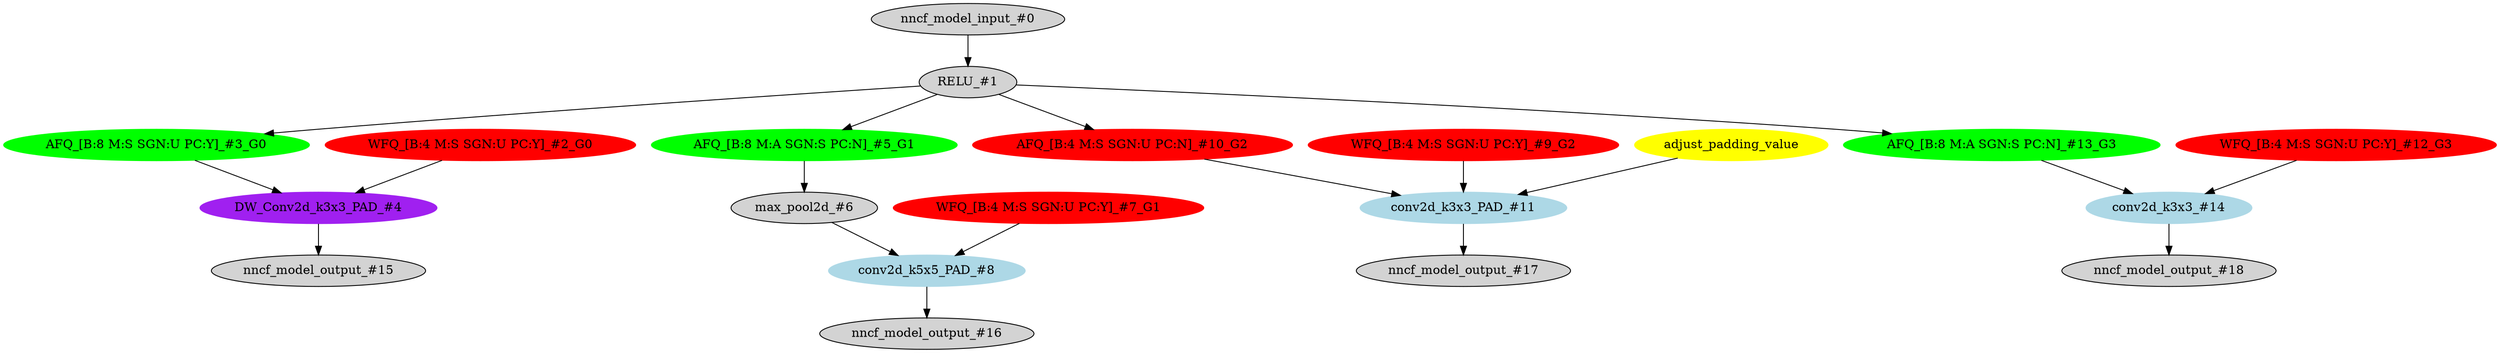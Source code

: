 strict digraph  {
"0 /nncf_model_input" [id=0, label="nncf_model_input_#0", scope="", style=filled, type=nncf_model_input];
"1 MultiBranchesModel/ReLU/RELU" [id=1, label="RELU_#1", scope="MultiBranchesModel/ReLU", style=filled, type=RELU];
"2 MultiBranchesModel/NNCFConv2d[conv_a]/ModuleDict[pre_ops]/UpdateWeight[0]/SymmetricQuantizer[op]/symmetric_quantize" [color=red, id=2, label="WFQ_[B:4 M:S SGN:U PC:Y]_#2_G0", scope="MultiBranchesModel/NNCFConv2d[conv_a]/ModuleDict[pre_ops]/UpdateWeight[0]/SymmetricQuantizer[op]", style=filled, type=symmetric_quantize];
"3 MultiBranchesModel/NNCFConv2d[conv_a]/SymmetricQuantizer/symmetric_quantize" [color=green, id=3, label="AFQ_[B:8 M:S SGN:U PC:Y]_#3_G0", scope="MultiBranchesModel/NNCFConv2d[conv_a]/SymmetricQuantizer", style=filled, type=symmetric_quantize];
"4 MultiBranchesModel/NNCFConv2d[conv_a]/conv2d" [color=purple, id=4, label="DW_Conv2d_k3x3_PAD_#4", scope="MultiBranchesModel/NNCFConv2d[conv_a]", style=filled, type=conv2d];
"5 MultiBranchesModel/MaxPool2d[max_pool_b]/AsymmetricQuantizer/asymmetric_quantize" [color=green, id=5, label="AFQ_[B:8 M:A SGN:S PC:N]_#5_G1", scope="MultiBranchesModel/MaxPool2d[max_pool_b]/AsymmetricQuantizer", style=filled, type=asymmetric_quantize];
"6 MultiBranchesModel/MaxPool2d[max_pool_b]/max_pool2d" [id=6, label="max_pool2d_#6", scope="MultiBranchesModel/MaxPool2d[max_pool_b]", style=filled, type=max_pool2d];
"7 MultiBranchesModel/NNCFConv2d[conv_b]/ModuleDict[pre_ops]/UpdateWeight[0]/SymmetricQuantizer[op]/symmetric_quantize" [color=red, id=7, label="WFQ_[B:4 M:S SGN:U PC:Y]_#7_G1", scope="MultiBranchesModel/NNCFConv2d[conv_b]/ModuleDict[pre_ops]/UpdateWeight[0]/SymmetricQuantizer[op]", style=filled, type=symmetric_quantize];
"8 MultiBranchesModel/NNCFConv2d[conv_b]/conv2d" [color=lightblue, id=8, label="conv2d_k5x5_PAD_#8", scope="MultiBranchesModel/NNCFConv2d[conv_b]", style=filled, type=conv2d];
"9 MultiBranchesModel/NNCFConv2d[conv_c]/ModuleDict[pre_ops]/UpdateWeight[1]/SymmetricQuantizer[op]/symmetric_quantize" [color=red, id=9, label="WFQ_[B:4 M:S SGN:U PC:Y]_#9_G2", scope="MultiBranchesModel/NNCFConv2d[conv_c]/ModuleDict[pre_ops]/UpdateWeight[1]/SymmetricQuantizer[op]", style=filled, type=symmetric_quantize];
"10 MultiBranchesModel/NNCFConv2d[conv_c]/SymmetricQuantizer/symmetric_quantize" [color=red, id=10, label="AFQ_[B:4 M:S SGN:U PC:N]_#10_G2", scope="MultiBranchesModel/NNCFConv2d[conv_c]/SymmetricQuantizer", style=filled, type=symmetric_quantize];
"11 MultiBranchesModel/NNCFConv2d[conv_c]/conv2d" [color=lightblue, id=11, label="conv2d_k3x3_PAD_#11", scope="MultiBranchesModel/NNCFConv2d[conv_c]", style=filled, type=conv2d];
"12 MultiBranchesModel/NNCFConv2d[conv_d]/ModuleDict[pre_ops]/UpdateWeight[0]/SymmetricQuantizer[op]/symmetric_quantize" [color=red, id=12, label="WFQ_[B:4 M:S SGN:U PC:Y]_#12_G3", scope="MultiBranchesModel/NNCFConv2d[conv_d]/ModuleDict[pre_ops]/UpdateWeight[0]/SymmetricQuantizer[op]", style=filled, type=symmetric_quantize];
"13 MultiBranchesModel/NNCFConv2d[conv_d]/AsymmetricQuantizer/asymmetric_quantize" [color=green, id=13, label="AFQ_[B:8 M:A SGN:S PC:N]_#13_G3", scope="MultiBranchesModel/NNCFConv2d[conv_d]/AsymmetricQuantizer", style=filled, type=asymmetric_quantize];
"14 MultiBranchesModel/NNCFConv2d[conv_d]/conv2d" [color=lightblue, id=14, label="conv2d_k3x3_#14", scope="MultiBranchesModel/NNCFConv2d[conv_d]", style=filled, type=conv2d];
"15 /nncf_model_output" [id=15, label="nncf_model_output_#15", scope="", style=filled, type=nncf_model_output];
"16 /nncf_model_output" [id=16, label="nncf_model_output_#16", scope="", style=filled, type=nncf_model_output];
"17 /nncf_model_output" [id=17, label="nncf_model_output_#17", scope="", style=filled, type=nncf_model_output];
"18 /nncf_model_output" [id=18, label="nncf_model_output_#18", scope="", style=filled, type=nncf_model_output];
"11 MultiBranchesModel/NNCFConv2d[conv_c]/conv2d_apad" [color=yellow, label=adjust_padding_value, style=filled, type=""];
"0 /nncf_model_input" -> "1 MultiBranchesModel/ReLU/RELU";
"1 MultiBranchesModel/ReLU/RELU" -> "3 MultiBranchesModel/NNCFConv2d[conv_a]/SymmetricQuantizer/symmetric_quantize";
"1 MultiBranchesModel/ReLU/RELU" -> "5 MultiBranchesModel/MaxPool2d[max_pool_b]/AsymmetricQuantizer/asymmetric_quantize";
"1 MultiBranchesModel/ReLU/RELU" -> "10 MultiBranchesModel/NNCFConv2d[conv_c]/SymmetricQuantizer/symmetric_quantize";
"1 MultiBranchesModel/ReLU/RELU" -> "13 MultiBranchesModel/NNCFConv2d[conv_d]/AsymmetricQuantizer/asymmetric_quantize";
"2 MultiBranchesModel/NNCFConv2d[conv_a]/ModuleDict[pre_ops]/UpdateWeight[0]/SymmetricQuantizer[op]/symmetric_quantize" -> "4 MultiBranchesModel/NNCFConv2d[conv_a]/conv2d";
"3 MultiBranchesModel/NNCFConv2d[conv_a]/SymmetricQuantizer/symmetric_quantize" -> "4 MultiBranchesModel/NNCFConv2d[conv_a]/conv2d";
"4 MultiBranchesModel/NNCFConv2d[conv_a]/conv2d" -> "15 /nncf_model_output";
"5 MultiBranchesModel/MaxPool2d[max_pool_b]/AsymmetricQuantizer/asymmetric_quantize" -> "6 MultiBranchesModel/MaxPool2d[max_pool_b]/max_pool2d";
"6 MultiBranchesModel/MaxPool2d[max_pool_b]/max_pool2d" -> "8 MultiBranchesModel/NNCFConv2d[conv_b]/conv2d";
"7 MultiBranchesModel/NNCFConv2d[conv_b]/ModuleDict[pre_ops]/UpdateWeight[0]/SymmetricQuantizer[op]/symmetric_quantize" -> "8 MultiBranchesModel/NNCFConv2d[conv_b]/conv2d";
"8 MultiBranchesModel/NNCFConv2d[conv_b]/conv2d" -> "16 /nncf_model_output";
"9 MultiBranchesModel/NNCFConv2d[conv_c]/ModuleDict[pre_ops]/UpdateWeight[1]/SymmetricQuantizer[op]/symmetric_quantize" -> "11 MultiBranchesModel/NNCFConv2d[conv_c]/conv2d";
"10 MultiBranchesModel/NNCFConv2d[conv_c]/SymmetricQuantizer/symmetric_quantize" -> "11 MultiBranchesModel/NNCFConv2d[conv_c]/conv2d";
"11 MultiBranchesModel/NNCFConv2d[conv_c]/conv2d" -> "17 /nncf_model_output";
"12 MultiBranchesModel/NNCFConv2d[conv_d]/ModuleDict[pre_ops]/UpdateWeight[0]/SymmetricQuantizer[op]/symmetric_quantize" -> "14 MultiBranchesModel/NNCFConv2d[conv_d]/conv2d";
"13 MultiBranchesModel/NNCFConv2d[conv_d]/AsymmetricQuantizer/asymmetric_quantize" -> "14 MultiBranchesModel/NNCFConv2d[conv_d]/conv2d";
"14 MultiBranchesModel/NNCFConv2d[conv_d]/conv2d" -> "18 /nncf_model_output";
"11 MultiBranchesModel/NNCFConv2d[conv_c]/conv2d_apad" -> "11 MultiBranchesModel/NNCFConv2d[conv_c]/conv2d";
}
